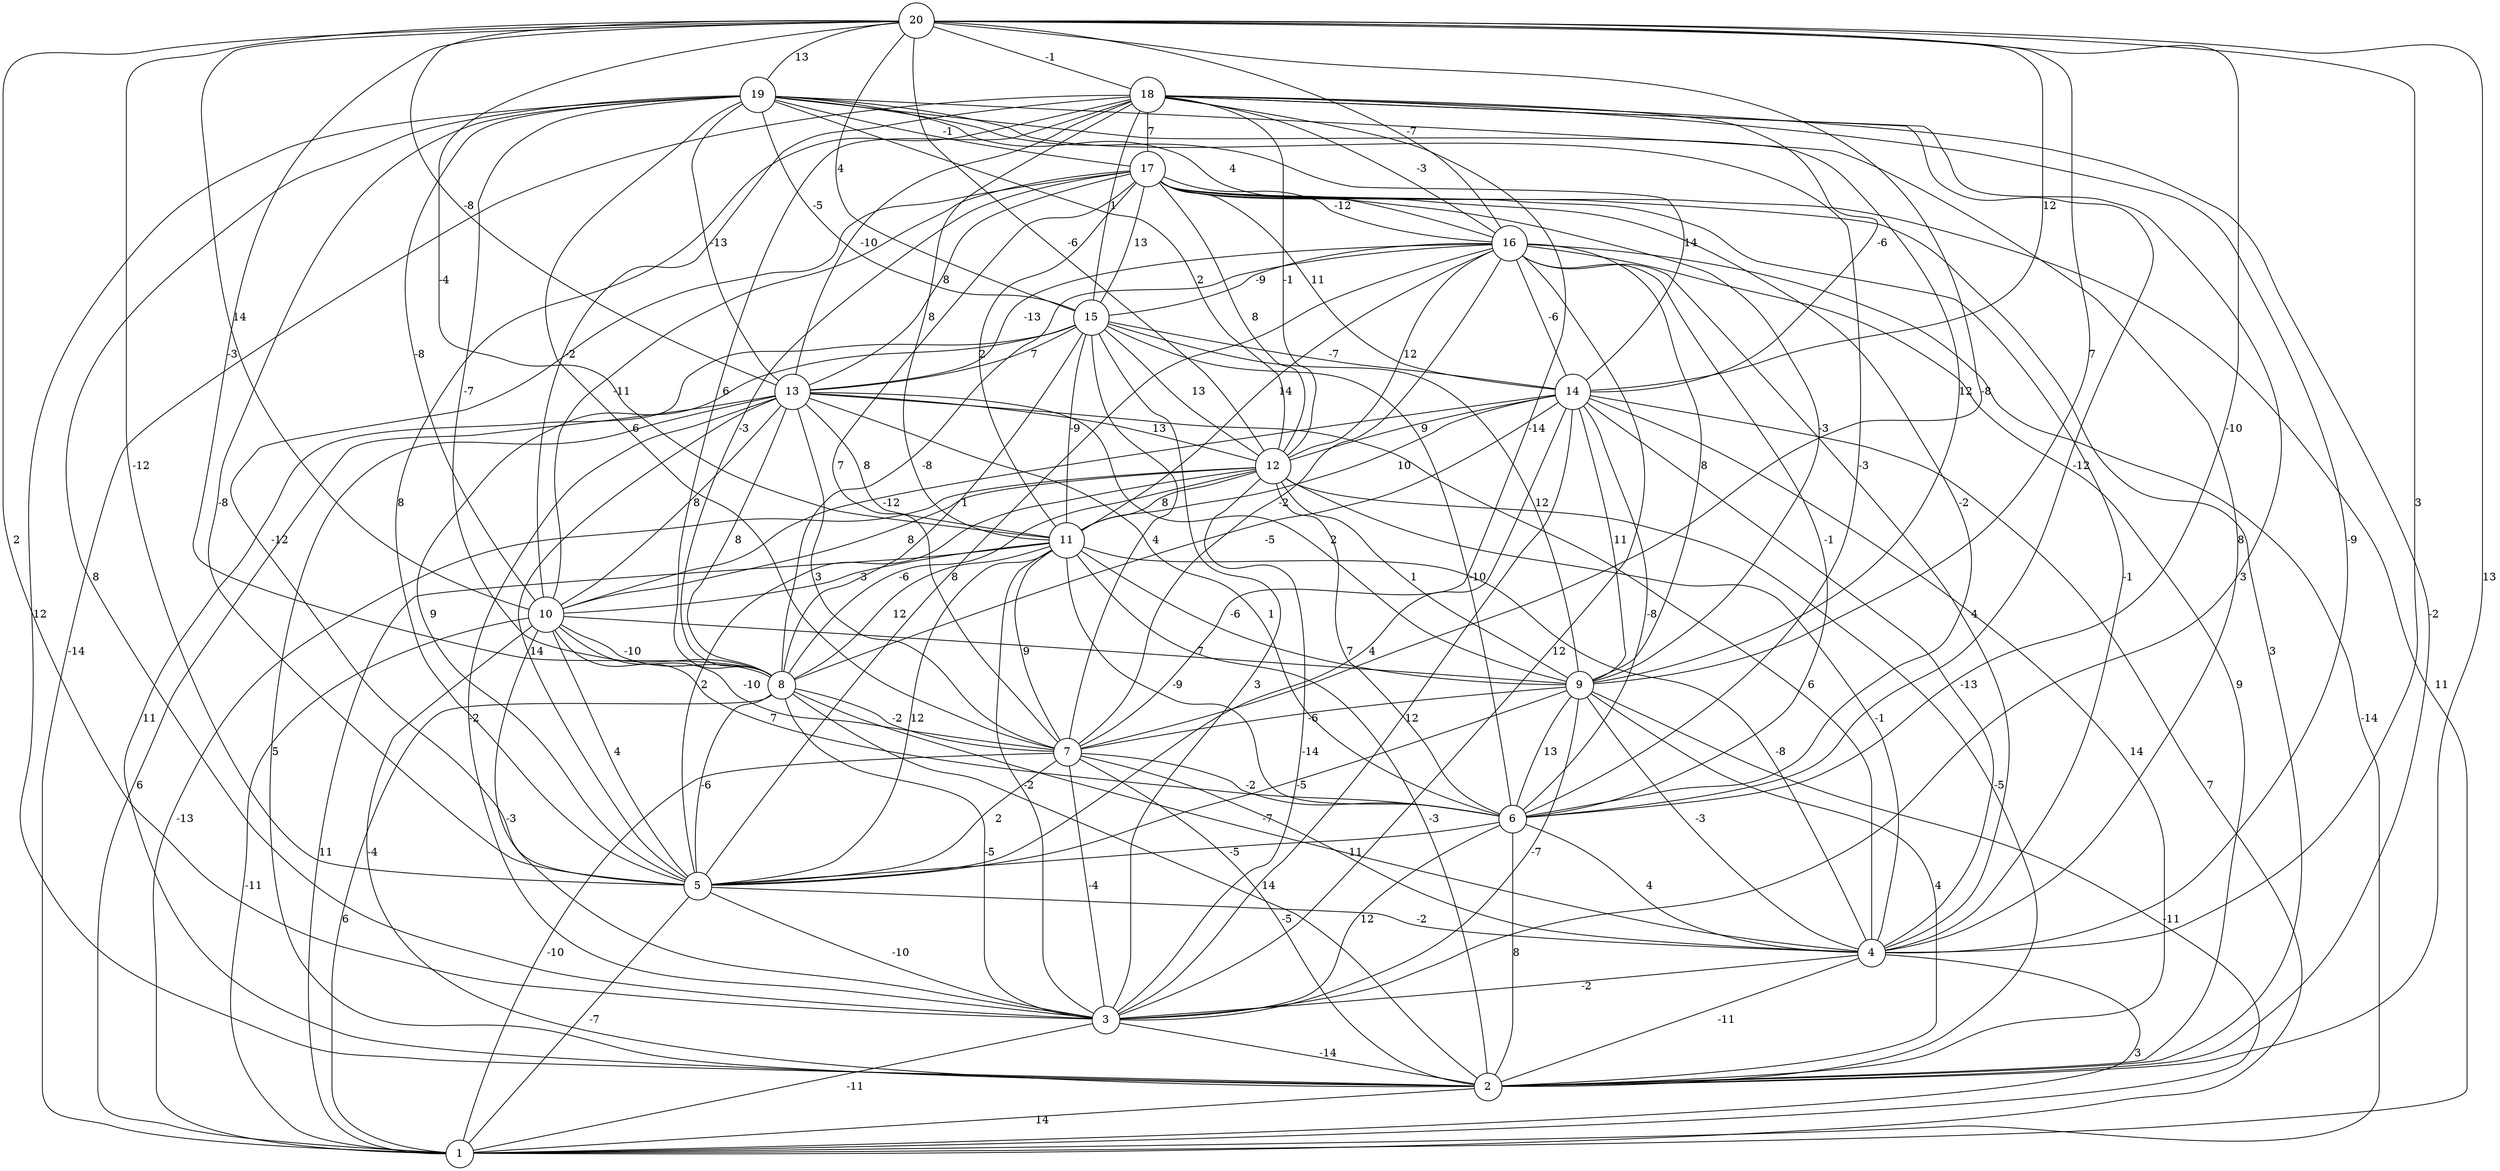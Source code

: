 graph { 
	 fontname="Helvetica,Arial,sans-serif" 
	 node [shape = circle]; 
	 20 -- 2 [label = "13"];
	 20 -- 3 [label = "2"];
	 20 -- 4 [label = "3"];
	 20 -- 5 [label = "-12"];
	 20 -- 6 [label = "-10"];
	 20 -- 7 [label = "-8"];
	 20 -- 8 [label = "-3"];
	 20 -- 9 [label = "7"];
	 20 -- 10 [label = "14"];
	 20 -- 11 [label = "-4"];
	 20 -- 12 [label = "-6"];
	 20 -- 13 [label = "-8"];
	 20 -- 14 [label = "12"];
	 20 -- 15 [label = "4"];
	 20 -- 16 [label = "-7"];
	 20 -- 18 [label = "-1"];
	 20 -- 19 [label = "13"];
	 19 -- 2 [label = "12"];
	 19 -- 3 [label = "8"];
	 19 -- 4 [label = "8"];
	 19 -- 5 [label = "-8"];
	 19 -- 6 [label = "-3"];
	 19 -- 7 [label = "6"];
	 19 -- 8 [label = "-7"];
	 19 -- 9 [label = "12"];
	 19 -- 10 [label = "-8"];
	 19 -- 12 [label = "2"];
	 19 -- 13 [label = "-13"];
	 19 -- 14 [label = "14"];
	 19 -- 15 [label = "-5"];
	 19 -- 16 [label = "4"];
	 19 -- 17 [label = "-1"];
	 18 -- 1 [label = "-14"];
	 18 -- 2 [label = "-2"];
	 18 -- 3 [label = "3"];
	 18 -- 4 [label = "-9"];
	 18 -- 5 [label = "8"];
	 18 -- 6 [label = "-12"];
	 18 -- 7 [label = "-14"];
	 18 -- 8 [label = "6"];
	 18 -- 10 [label = "-2"];
	 18 -- 11 [label = "8"];
	 18 -- 12 [label = "-1"];
	 18 -- 13 [label = "-10"];
	 18 -- 14 [label = "-6"];
	 18 -- 15 [label = "1"];
	 18 -- 16 [label = "-3"];
	 18 -- 17 [label = "7"];
	 17 -- 1 [label = "11"];
	 17 -- 2 [label = "3"];
	 17 -- 4 [label = "-1"];
	 17 -- 5 [label = "-12"];
	 17 -- 6 [label = "-2"];
	 17 -- 7 [label = "7"];
	 17 -- 8 [label = "-3"];
	 17 -- 9 [label = "-3"];
	 17 -- 10 [label = "-11"];
	 17 -- 11 [label = "2"];
	 17 -- 12 [label = "8"];
	 17 -- 13 [label = "8"];
	 17 -- 14 [label = "11"];
	 17 -- 15 [label = "13"];
	 17 -- 16 [label = "-12"];
	 16 -- 1 [label = "-14"];
	 16 -- 2 [label = "9"];
	 16 -- 3 [label = "12"];
	 16 -- 4 [label = "4"];
	 16 -- 5 [label = "8"];
	 16 -- 6 [label = "-1"];
	 16 -- 7 [label = "-2"];
	 16 -- 8 [label = "-8"];
	 16 -- 9 [label = "8"];
	 16 -- 11 [label = "14"];
	 16 -- 12 [label = "12"];
	 16 -- 13 [label = "-13"];
	 16 -- 14 [label = "-6"];
	 16 -- 15 [label = "-9"];
	 15 -- 2 [label = "11"];
	 15 -- 3 [label = "3"];
	 15 -- 5 [label = "9"];
	 15 -- 6 [label = "-10"];
	 15 -- 7 [label = "4"];
	 15 -- 8 [label = "1"];
	 15 -- 9 [label = "12"];
	 15 -- 11 [label = "-9"];
	 15 -- 12 [label = "13"];
	 15 -- 13 [label = "7"];
	 15 -- 14 [label = "-7"];
	 14 -- 1 [label = "7"];
	 14 -- 2 [label = "14"];
	 14 -- 3 [label = "12"];
	 14 -- 4 [label = "-13"];
	 14 -- 5 [label = "4"];
	 14 -- 6 [label = "-8"];
	 14 -- 8 [label = "-5"];
	 14 -- 9 [label = "11"];
	 14 -- 10 [label = "-12"];
	 14 -- 11 [label = "10"];
	 14 -- 12 [label = "9"];
	 13 -- 1 [label = "6"];
	 13 -- 2 [label = "5"];
	 13 -- 3 [label = "-2"];
	 13 -- 4 [label = "6"];
	 13 -- 5 [label = "14"];
	 13 -- 6 [label = "1"];
	 13 -- 7 [label = "3"];
	 13 -- 8 [label = "8"];
	 13 -- 9 [label = "2"];
	 13 -- 10 [label = "8"];
	 13 -- 11 [label = "8"];
	 13 -- 12 [label = "13"];
	 12 -- 1 [label = "-13"];
	 12 -- 2 [label = "-5"];
	 12 -- 3 [label = "-14"];
	 12 -- 4 [label = "-1"];
	 12 -- 5 [label = "2"];
	 12 -- 6 [label = "7"];
	 12 -- 8 [label = "-6"];
	 12 -- 9 [label = "1"];
	 12 -- 10 [label = "8"];
	 12 -- 11 [label = "8"];
	 11 -- 1 [label = "11"];
	 11 -- 2 [label = "-3"];
	 11 -- 3 [label = "-2"];
	 11 -- 4 [label = "-8"];
	 11 -- 5 [label = "12"];
	 11 -- 6 [label = "-9"];
	 11 -- 7 [label = "9"];
	 11 -- 8 [label = "12"];
	 11 -- 9 [label = "-6"];
	 11 -- 10 [label = "3"];
	 10 -- 1 [label = "-11"];
	 10 -- 2 [label = "-4"];
	 10 -- 3 [label = "-3"];
	 10 -- 5 [label = "4"];
	 10 -- 6 [label = "7"];
	 10 -- 7 [label = "-10"];
	 10 -- 8 [label = "-10"];
	 10 -- 9 [label = "7"];
	 9 -- 1 [label = "-11"];
	 9 -- 2 [label = "4"];
	 9 -- 3 [label = "-7"];
	 9 -- 4 [label = "-3"];
	 9 -- 5 [label = "-5"];
	 9 -- 6 [label = "13"];
	 9 -- 7 [label = "-6"];
	 8 -- 1 [label = "6"];
	 8 -- 2 [label = "14"];
	 8 -- 3 [label = "-5"];
	 8 -- 4 [label = "-7"];
	 8 -- 5 [label = "-6"];
	 8 -- 7 [label = "-2"];
	 7 -- 1 [label = "-10"];
	 7 -- 2 [label = "-5"];
	 7 -- 3 [label = "-4"];
	 7 -- 4 [label = "11"];
	 7 -- 5 [label = "2"];
	 7 -- 6 [label = "-2"];
	 6 -- 2 [label = "8"];
	 6 -- 3 [label = "12"];
	 6 -- 4 [label = "4"];
	 6 -- 5 [label = "-5"];
	 5 -- 1 [label = "-7"];
	 5 -- 3 [label = "-10"];
	 5 -- 4 [label = "-2"];
	 4 -- 1 [label = "3"];
	 4 -- 2 [label = "-11"];
	 4 -- 3 [label = "-2"];
	 3 -- 1 [label = "-11"];
	 3 -- 2 [label = "-14"];
	 2 -- 1 [label = "14"];
	 1;
	 2;
	 3;
	 4;
	 5;
	 6;
	 7;
	 8;
	 9;
	 10;
	 11;
	 12;
	 13;
	 14;
	 15;
	 16;
	 17;
	 18;
	 19;
	 20;
}
